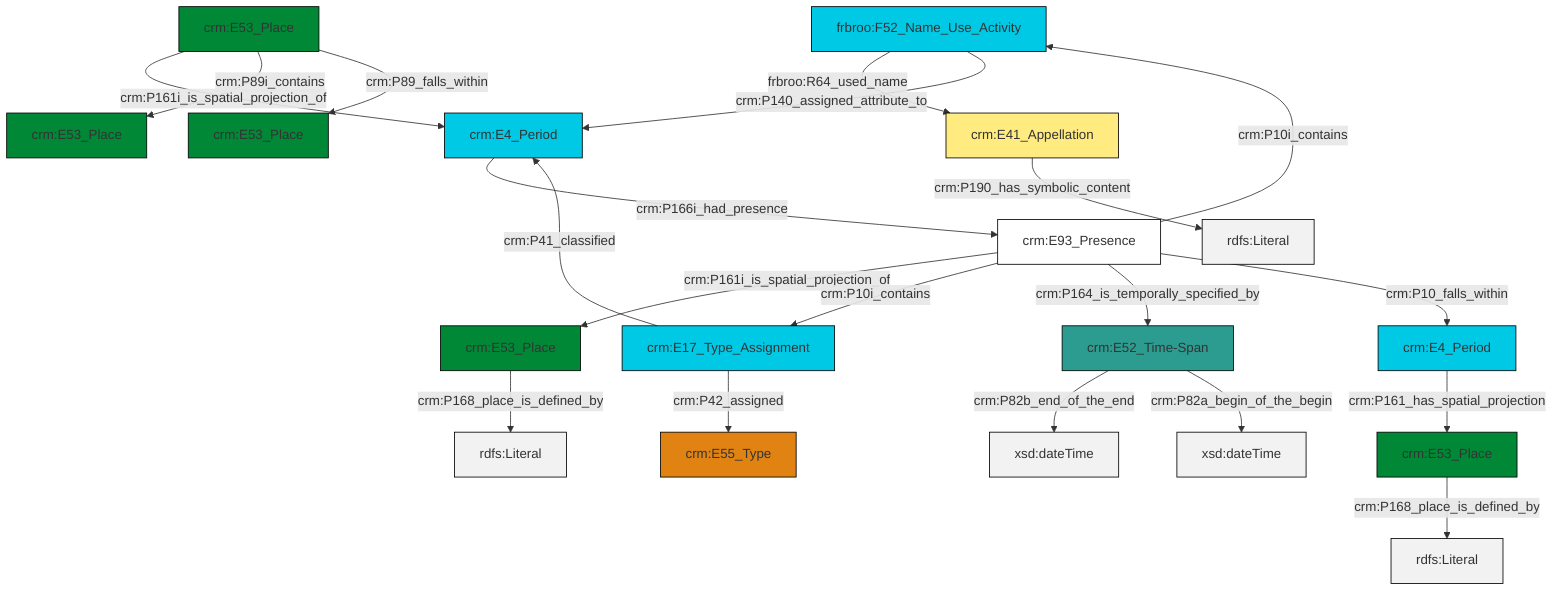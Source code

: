 graph TD
classDef Literal fill:#f2f2f2,stroke:#000000;
classDef CRM_Entity fill:#FFFFFF,stroke:#000000;
classDef Temporal_Entity fill:#00C9E6, stroke:#000000;
classDef Type fill:#E18312, stroke:#000000;
classDef Time-Span fill:#2C9C91, stroke:#000000;
classDef Appellation fill:#FFEB7F, stroke:#000000;
classDef Place fill:#008836, stroke:#000000;
classDef Persistent_Item fill:#B266B2, stroke:#000000;
classDef Conceptual_Object fill:#FFD700, stroke:#000000;
classDef Physical_Thing fill:#D2B48C, stroke:#000000;
classDef Actor fill:#f58aad, stroke:#000000;
classDef PC_Classes fill:#4ce600, stroke:#000000;
classDef Multi fill:#cccccc,stroke:#000000;

2["crm:E53_Place"]:::Place -->|crm:P168_place_is_defined_by| 3[rdfs:Literal]:::Literal
6["crm:E52_Time-Span"]:::Time-Span -->|crm:P82b_end_of_the_end| 7[xsd:dateTime]:::Literal
4["crm:E93_Presence"]:::CRM_Entity -->|crm:P161i_is_spatial_projection_of| 8["crm:E53_Place"]:::Place
9["crm:E41_Appellation"]:::Appellation -->|crm:P190_has_symbolic_content| 10[rdfs:Literal]:::Literal
13["crm:E53_Place"]:::Place -->|crm:P161i_is_spatial_projection_of| 14["crm:E4_Period"]:::Temporal_Entity
13["crm:E53_Place"]:::Place -->|crm:P89i_contains| 17["crm:E53_Place"]:::Place
18["crm:E17_Type_Assignment"]:::Temporal_Entity -->|crm:P42_assigned| 19["crm:E55_Type"]:::Type
14["crm:E4_Period"]:::Temporal_Entity -->|crm:P166i_had_presence| 4["crm:E93_Presence"]:::CRM_Entity
4["crm:E93_Presence"]:::CRM_Entity -->|crm:P10i_contains| 0["frbroo:F52_Name_Use_Activity"]:::Temporal_Entity
18["crm:E17_Type_Assignment"]:::Temporal_Entity -->|crm:P41_classified| 14["crm:E4_Period"]:::Temporal_Entity
0["frbroo:F52_Name_Use_Activity"]:::Temporal_Entity -->|frbroo:R64_used_name| 9["crm:E41_Appellation"]:::Appellation
6["crm:E52_Time-Span"]:::Time-Span -->|crm:P82a_begin_of_the_begin| 24[xsd:dateTime]:::Literal
13["crm:E53_Place"]:::Place -->|crm:P89_falls_within| 11["crm:E53_Place"]:::Place
0["frbroo:F52_Name_Use_Activity"]:::Temporal_Entity -->|crm:P140_assigned_attribute_to| 14["crm:E4_Period"]:::Temporal_Entity
15["crm:E4_Period"]:::Temporal_Entity -->|crm:P161_has_spatial_projection| 2["crm:E53_Place"]:::Place
4["crm:E93_Presence"]:::CRM_Entity -->|crm:P10i_contains| 18["crm:E17_Type_Assignment"]:::Temporal_Entity
8["crm:E53_Place"]:::Place -->|crm:P168_place_is_defined_by| 28[rdfs:Literal]:::Literal
4["crm:E93_Presence"]:::CRM_Entity -->|crm:P164_is_temporally_specified_by| 6["crm:E52_Time-Span"]:::Time-Span
4["crm:E93_Presence"]:::CRM_Entity -->|crm:P10_falls_within| 15["crm:E4_Period"]:::Temporal_Entity
